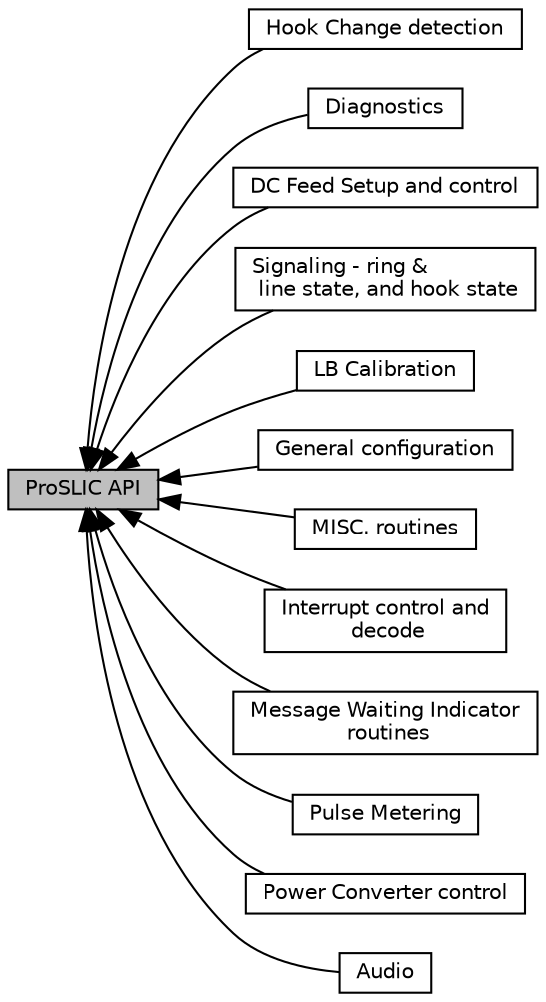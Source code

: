 digraph "ProSLIC API"
{
  edge [fontname="Helvetica",fontsize="10",labelfontname="Helvetica",labelfontsize="10"];
  node [fontname="Helvetica",fontsize="10",shape=record];
  rankdir=LR;
  Node7 [label="Hook Change detection",height=0.2,width=0.4,color="black", fillcolor="white", style="filled",URL="$group___h_c___d_e_t_e_c_t.html"];
  Node1 [label="Diagnostics",height=0.2,width=0.4,color="black", fillcolor="white", style="filled",URL="$group___d_i_a_g_n_o_s_t_i_c_s.html"];
  Node10 [label="DC Feed Setup and control",height=0.2,width=0.4,color="black", fillcolor="white", style="filled",URL="$group___p_r_o_s_l_i_c___d_c_f_e_e_d.html"];
  Node5 [label="Signaling - ring &\l line state, and hook state",height=0.2,width=0.4,color="black", fillcolor="white", style="filled",URL="$group___s_i_g_n_a_l_i_n_g.html"];
  Node0 [label="ProSLIC API",height=0.2,width=0.4,color="black", fillcolor="grey75", style="filled", fontcolor="black"];
  Node9 [label="LB Calibration",height=0.2,width=0.4,color="black", fillcolor="white", style="filled",URL="$group___p_r_o_s_l_i_c___l_b___c_a_l_i_b_r_a_t_i_o_n.html"];
  Node2 [label="General configuration",height=0.2,width=0.4,color="black", fillcolor="white", style="filled",URL="$group___g_e_n___c_f_g.html"];
  Node12 [label="MISC. routines",height=0.2,width=0.4,color="black", fillcolor="white", style="filled",URL="$group___m_i_s_c.html"];
  Node4 [label="Interrupt control and\l decode",height=0.2,width=0.4,color="black", fillcolor="white", style="filled",URL="$group___p_r_o_s_l_i_c___i_n_t_e_r_r_u_p_t_s.html"];
  Node11 [label="Message Waiting Indicator\l routines",height=0.2,width=0.4,color="black", fillcolor="white", style="filled",URL="$group___m_e_s_s_a_g_e___w_a_i_t_i_n_g.html"];
  Node3 [label="Pulse Metering",height=0.2,width=0.4,color="black", fillcolor="white", style="filled",URL="$group___p_r_o_s_l_i_c___p_u_l_s_e___m_e_t_e_r.html"];
  Node8 [label="Power Converter control",height=0.2,width=0.4,color="black", fillcolor="white", style="filled",URL="$group___p_r_o_s_l_i_c___p_o_w_e_r___c_o_n_v_e_r_t_e_r.html"];
  Node6 [label="Audio",height=0.2,width=0.4,color="black", fillcolor="white", style="filled",URL="$group___p_r_o_s_l_i_c___a_u_d_i_o.html"];
  Node0->Node1 [shape=plaintext, dir="back", style="solid"];
  Node0->Node2 [shape=plaintext, dir="back", style="solid"];
  Node0->Node3 [shape=plaintext, dir="back", style="solid"];
  Node0->Node4 [shape=plaintext, dir="back", style="solid"];
  Node0->Node5 [shape=plaintext, dir="back", style="solid"];
  Node0->Node6 [shape=plaintext, dir="back", style="solid"];
  Node0->Node7 [shape=plaintext, dir="back", style="solid"];
  Node0->Node8 [shape=plaintext, dir="back", style="solid"];
  Node0->Node9 [shape=plaintext, dir="back", style="solid"];
  Node0->Node10 [shape=plaintext, dir="back", style="solid"];
  Node0->Node11 [shape=plaintext, dir="back", style="solid"];
  Node0->Node12 [shape=plaintext, dir="back", style="solid"];
}
